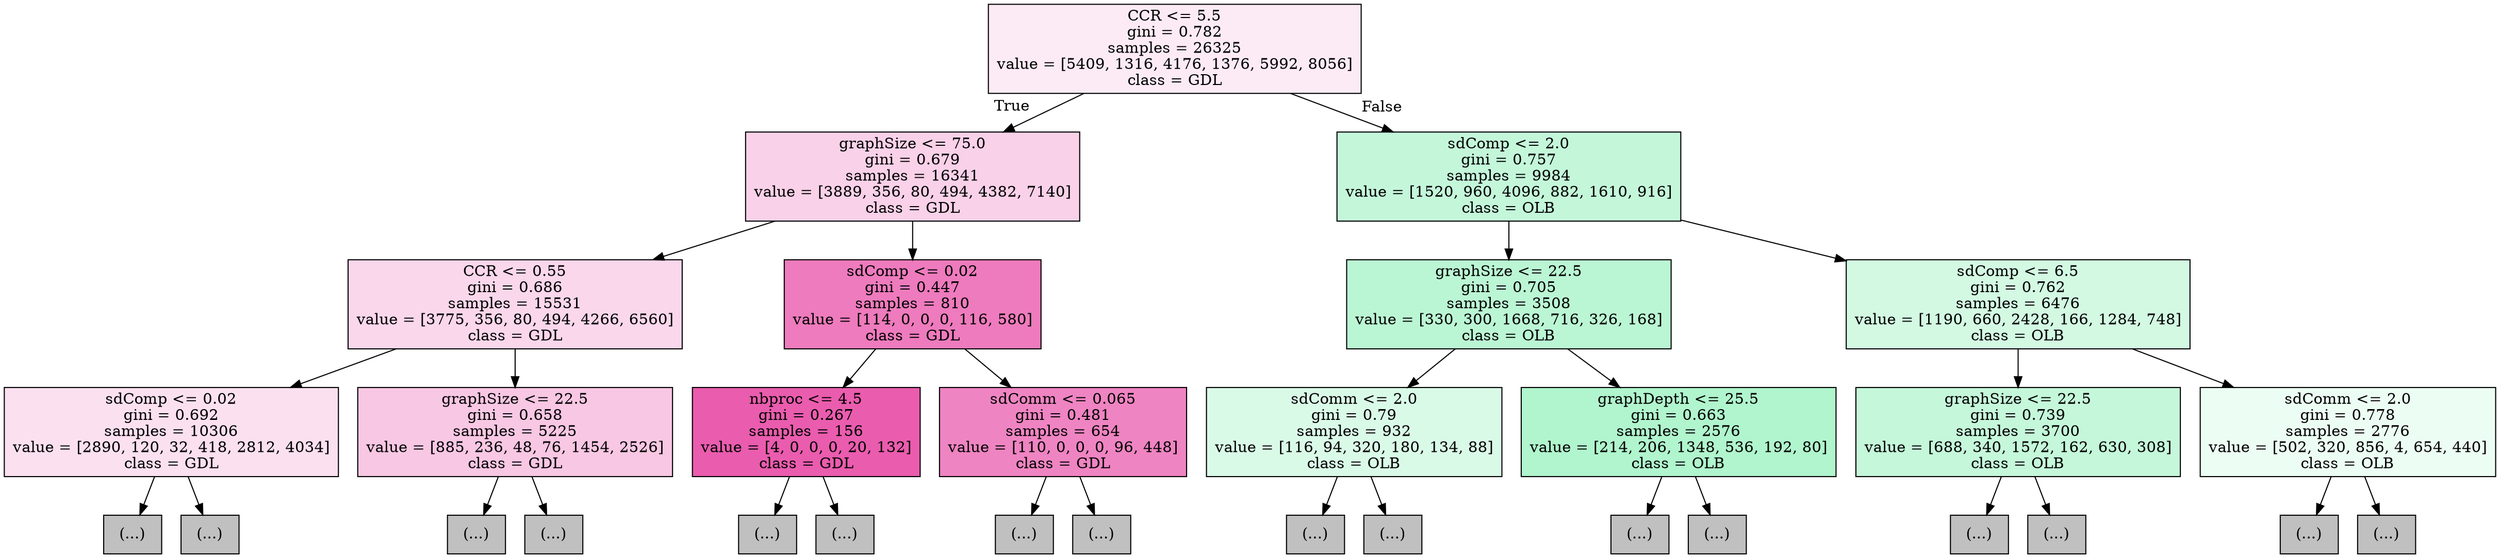 digraph Tree {
node [shape=box, style="filled", color="black"] ;
0 [label="CCR <= 5.5\ngini = 0.782\nsamples = 26325\nvalue = [5409, 1316, 4176, 1376, 5992, 8056]\nclass = GDL", fillcolor="#fcebf5"] ;
1 [label="graphSize <= 75.0\ngini = 0.679\nsamples = 16341\nvalue = [3889, 356, 80, 494, 4382, 7140]\nclass = GDL", fillcolor="#f9d1e8"] ;
0 -> 1 [labeldistance=2.5, labelangle=45, headlabel="True"] ;
2 [label="CCR <= 0.55\ngini = 0.686\nsamples = 15531\nvalue = [3775, 356, 80, 494, 4266, 6560]\nclass = GDL", fillcolor="#fad7eb"] ;
1 -> 2 ;
3 [label="sdComp <= 0.02\ngini = 0.692\nsamples = 10306\nvalue = [2890, 120, 32, 418, 2812, 4034]\nclass = GDL", fillcolor="#fbe0f0"] ;
2 -> 3 ;
4 [label="(...)", fillcolor="#C0C0C0"] ;
3 -> 4 ;
69 [label="(...)", fillcolor="#C0C0C0"] ;
3 -> 69 ;
208 [label="graphSize <= 22.5\ngini = 0.658\nsamples = 5225\nvalue = [885, 236, 48, 76, 1454, 2526]\nclass = GDL", fillcolor="#f8c7e3"] ;
2 -> 208 ;
209 [label="(...)", fillcolor="#C0C0C0"] ;
208 -> 209 ;
280 [label="(...)", fillcolor="#C0C0C0"] ;
208 -> 280 ;
409 [label="sdComp <= 0.02\ngini = 0.447\nsamples = 810\nvalue = [114, 0, 0, 0, 116, 580]\nclass = GDL", fillcolor="#ee7bbd"] ;
1 -> 409 ;
410 [label="nbproc <= 4.5\ngini = 0.267\nsamples = 156\nvalue = [4, 0, 0, 0, 20, 132]\nclass = GDL", fillcolor="#ea5cae"] ;
409 -> 410 ;
411 [label="(...)", fillcolor="#C0C0C0"] ;
410 -> 411 ;
418 [label="(...)", fillcolor="#C0C0C0"] ;
410 -> 418 ;
425 [label="sdComm <= 0.065\ngini = 0.481\nsamples = 654\nvalue = [110, 0, 0, 0, 96, 448]\nclass = GDL", fillcolor="#ef84c2"] ;
409 -> 425 ;
426 [label="(...)", fillcolor="#C0C0C0"] ;
425 -> 426 ;
445 [label="(...)", fillcolor="#C0C0C0"] ;
425 -> 445 ;
502 [label="sdComp <= 2.0\ngini = 0.757\nsamples = 9984\nvalue = [1520, 960, 4096, 882, 1610, 916]\nclass = OLB", fillcolor="#c4f7da"] ;
0 -> 502 [labeldistance=2.5, labelangle=-45, headlabel="False"] ;
503 [label="graphSize <= 22.5\ngini = 0.705\nsamples = 3508\nvalue = [330, 300, 1668, 716, 326, 168]\nclass = OLB", fillcolor="#bbf6d4"] ;
502 -> 503 ;
504 [label="sdComm <= 2.0\ngini = 0.79\nsamples = 932\nvalue = [116, 94, 320, 180, 134, 88]\nclass = OLB", fillcolor="#dafae8"] ;
503 -> 504 ;
505 [label="(...)", fillcolor="#C0C0C0"] ;
504 -> 505 ;
512 [label="(...)", fillcolor="#C0C0C0"] ;
504 -> 512 ;
527 [label="graphDepth <= 25.5\ngini = 0.663\nsamples = 2576\nvalue = [214, 206, 1348, 536, 192, 80]\nclass = OLB", fillcolor="#b0f5cd"] ;
503 -> 527 ;
528 [label="(...)", fillcolor="#C0C0C0"] ;
527 -> 528 ;
587 [label="(...)", fillcolor="#C0C0C0"] ;
527 -> 587 ;
598 [label="sdComp <= 6.5\ngini = 0.762\nsamples = 6476\nvalue = [1190, 660, 2428, 166, 1284, 748]\nclass = OLB", fillcolor="#d3f9e3"] ;
502 -> 598 ;
599 [label="graphSize <= 22.5\ngini = 0.739\nsamples = 3700\nvalue = [688, 340, 1572, 162, 630, 308]\nclass = OLB", fillcolor="#c5f7da"] ;
598 -> 599 ;
600 [label="(...)", fillcolor="#C0C0C0"] ;
599 -> 600 ;
623 [label="(...)", fillcolor="#C0C0C0"] ;
599 -> 623 ;
692 [label="sdComm <= 2.0\ngini = 0.778\nsamples = 2776\nvalue = [502, 320, 856, 4, 654, 440]\nclass = OLB", fillcolor="#ecfdf3"] ;
598 -> 692 ;
693 [label="(...)", fillcolor="#C0C0C0"] ;
692 -> 693 ;
724 [label="(...)", fillcolor="#C0C0C0"] ;
692 -> 724 ;
}